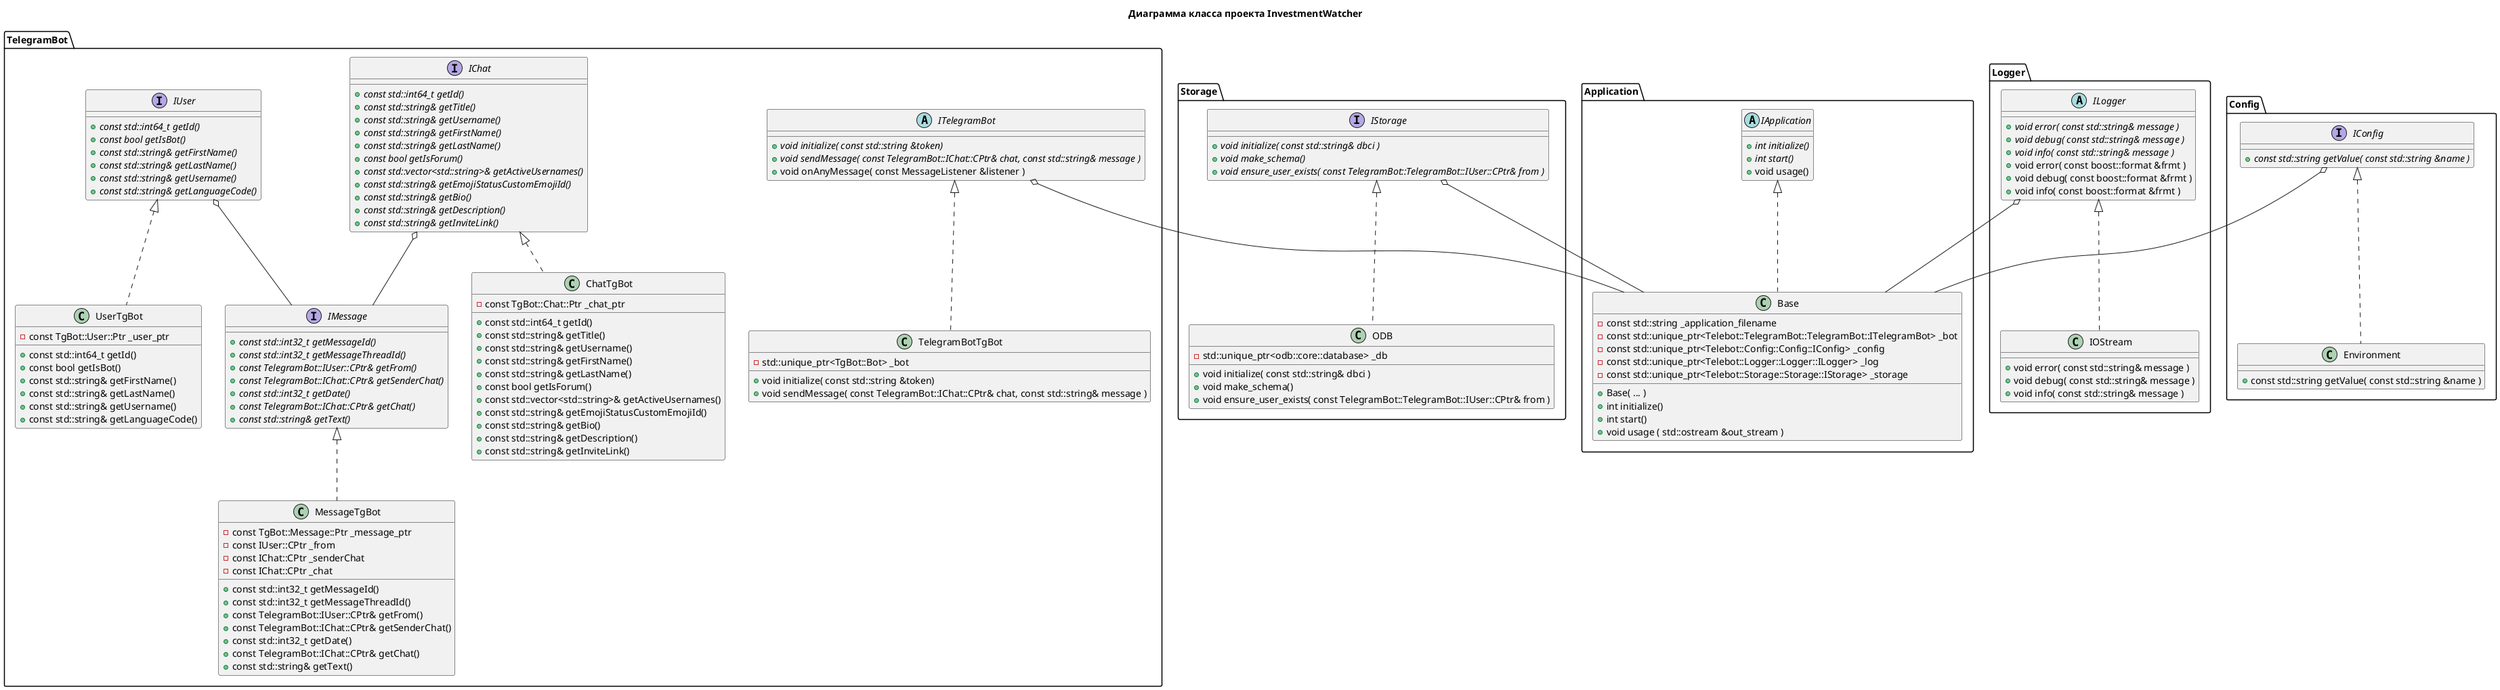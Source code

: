 @startuml

title "Диаграмма класса проекта InvestmentWatcher"

set separator ::

abstract class Application::IApplication {
  {method} {abstract} +int initialize()
  {method} {abstract} +int start()
  {method} +void usage()
}
abstract class TelegramBot::ITelegramBot {
  {method} {abstract} +void initialize( const std::string &token)
  {method} {abstract} +void sendMessage( const TelegramBot::IChat::CPtr& chat, const std::string& message )
  {method} +void onAnyMessage( const MessageListener &listener )
}
interface TelegramBot::IChat {
  {method} {abstract} +const std::int64_t getId()
  {method} {abstract} +const std::string& getTitle()
  {method} {abstract} +const std::string& getUsername()
  {method} {abstract} +const std::string& getFirstName()
  {method} {abstract} +const std::string& getLastName()
  {method} {abstract} +const bool getIsForum()
  {method} {abstract} +const std::vector<std::string>& getActiveUsernames()
  {method} {abstract} +const std::string& getEmojiStatusCustomEmojiId()
  {method} {abstract} +const std::string& getBio()
  {method} {abstract} +const std::string& getDescription()
  {method} {abstract} +const std::string& getInviteLink()
}
interface TelegramBot::IUser {
  {method} {abstract} +const std::int64_t getId()
  {method} {abstract} +const bool getIsBot()
  {method} {abstract} +const std::string& getFirstName()
  {method} {abstract} +const std::string& getLastName()
  {method} {abstract} +const std::string& getUsername()
  {method} {abstract} +const std::string& getLanguageCode()
}
interface TelegramBot::IMessage {
  {method} {abstract} +const std::int32_t getMessageId()
  {method} {abstract} +const std::int32_t getMessageThreadId()
  {method} {abstract} +const TelegramBot::IUser::CPtr& getFrom()
  {method} {abstract} +const TelegramBot::IChat::CPtr& getSenderChat()
  {method} {abstract} +const std::int32_t getDate()
  {method} {abstract} +const TelegramBot::IChat::CPtr& getChat()
  {method} {abstract} +const std::string& getText()
}
interface Storage::IStorage {
  {method} {abstract} +void initialize( const std::string& dbci )
  {method} {abstract} +void make_schema()
  {method} {abstract} +void ensure_user_exists( const TelegramBot::TelegramBot::IUser::CPtr& from )
}
abstract class Logger::ILogger {
  {method} {abstract} +void error( const std::string& message )
  {method} {abstract} +void debug( const std::string& message )
  {method} {abstract} +void info( const std::string& message )
  {method} +void error( const boost::format &frmt )
  {method} +void debug( const boost::format &frmt )
  {method} +void info( const boost::format &frmt )
}
interface Config::IConfig {
  {method} {abstract} +const std::string getValue( const std::string &name )
}

class Application::Base implements Application::IApplication {
  {method} +Base( ... )
  {method} +int initialize()
  {method} +int start()
  {method} +void usage ( std::ostream &out_stream )

  {field} -const std::string _application_filename
  {field} -const std::unique_ptr<Telebot::TelegramBot::TelegramBot::ITelegramBot> _bot
  {field} -const std::unique_ptr<Telebot::Config::Config::IConfig> _config
  {field} -const std::unique_ptr<Telebot::Logger::Logger::ILogger> _log
  {field} -const std::unique_ptr<Telebot::Storage::Storage::IStorage> _storage
}
class Config::Environment implements Config::IConfig {
  {method} +const std::string getValue( const std::string &name )
}
class Logger::IOStream implements Logger::ILogger {
  {method} +void error( const std::string& message )
  {method} +void debug( const std::string& message )
  {method} +void info( const std::string& message )
}
class Storage::ODB implements Storage::IStorage {
  {field} -std::unique_ptr<odb::core::database> _db
  {method} +void initialize( const std::string& dbci )
  {method} +void make_schema()
  {method} +void ensure_user_exists( const TelegramBot::TelegramBot::IUser::CPtr& from )
}
class TelegramBot::UserTgBot implements TelegramBot::IUser {
  {field} -const TgBot::User::Ptr _user_ptr
  {method} +const std::int64_t getId()
  {method} +const bool getIsBot()
  {method} +const std::string& getFirstName()
  {method} +const std::string& getLastName()
  {method} +const std::string& getUsername()
  {method} +const std::string& getLanguageCode()
}
class TelegramBot::ChatTgBot implements TelegramBot::IChat {
  {field} -const TgBot::Chat::Ptr _chat_ptr
  {method} +const std::int64_t getId()
  {method} +const std::string& getTitle()
  {method} +const std::string& getUsername()
  {method} +const std::string& getFirstName()
  {method} +const std::string& getLastName()
  {method} +const bool getIsForum()
  {method} +const std::vector<std::string>& getActiveUsernames()
  {method} +const std::string& getEmojiStatusCustomEmojiId()
  {method} +const std::string& getBio()
  {method} +const std::string& getDescription()
  {method} +const std::string& getInviteLink()
}
class TelegramBot::MessageTgBot implements TelegramBot::IMessage {
  {field} -const TgBot::Message::Ptr _message_ptr
  {field} -const IUser::CPtr _from
  {field} -const IChat::CPtr _senderChat
  {field} -const IChat::CPtr _chat
  {method} +const std::int32_t getMessageId()
  {method} +const std::int32_t getMessageThreadId()
  {method} +const TelegramBot::IUser::CPtr& getFrom()
  {method} +const TelegramBot::IChat::CPtr& getSenderChat()
  {method} +const std::int32_t getDate()
  {method} +const TelegramBot::IChat::CPtr& getChat()
  {method} +const std::string& getText()
}
class TelegramBot::TelegramBotTgBot implements TelegramBot::ITelegramBot {
  {field} -std::unique_ptr<TgBot::Bot> _bot
  {method} +void initialize( const std::string &token)
  {method} +void sendMessage( const TelegramBot::IChat::CPtr& chat, const std::string& message )
}



TelegramBot::ITelegramBot o-- Application::Base
Config::IConfig o-- Application::Base
Logger::ILogger o-- Application::Base
Storage::IStorage o-- Application::Base

TelegramBot::IChat o-- TelegramBot::IMessage
TelegramBot::IUser o-- TelegramBot::IMessage

@enduml
